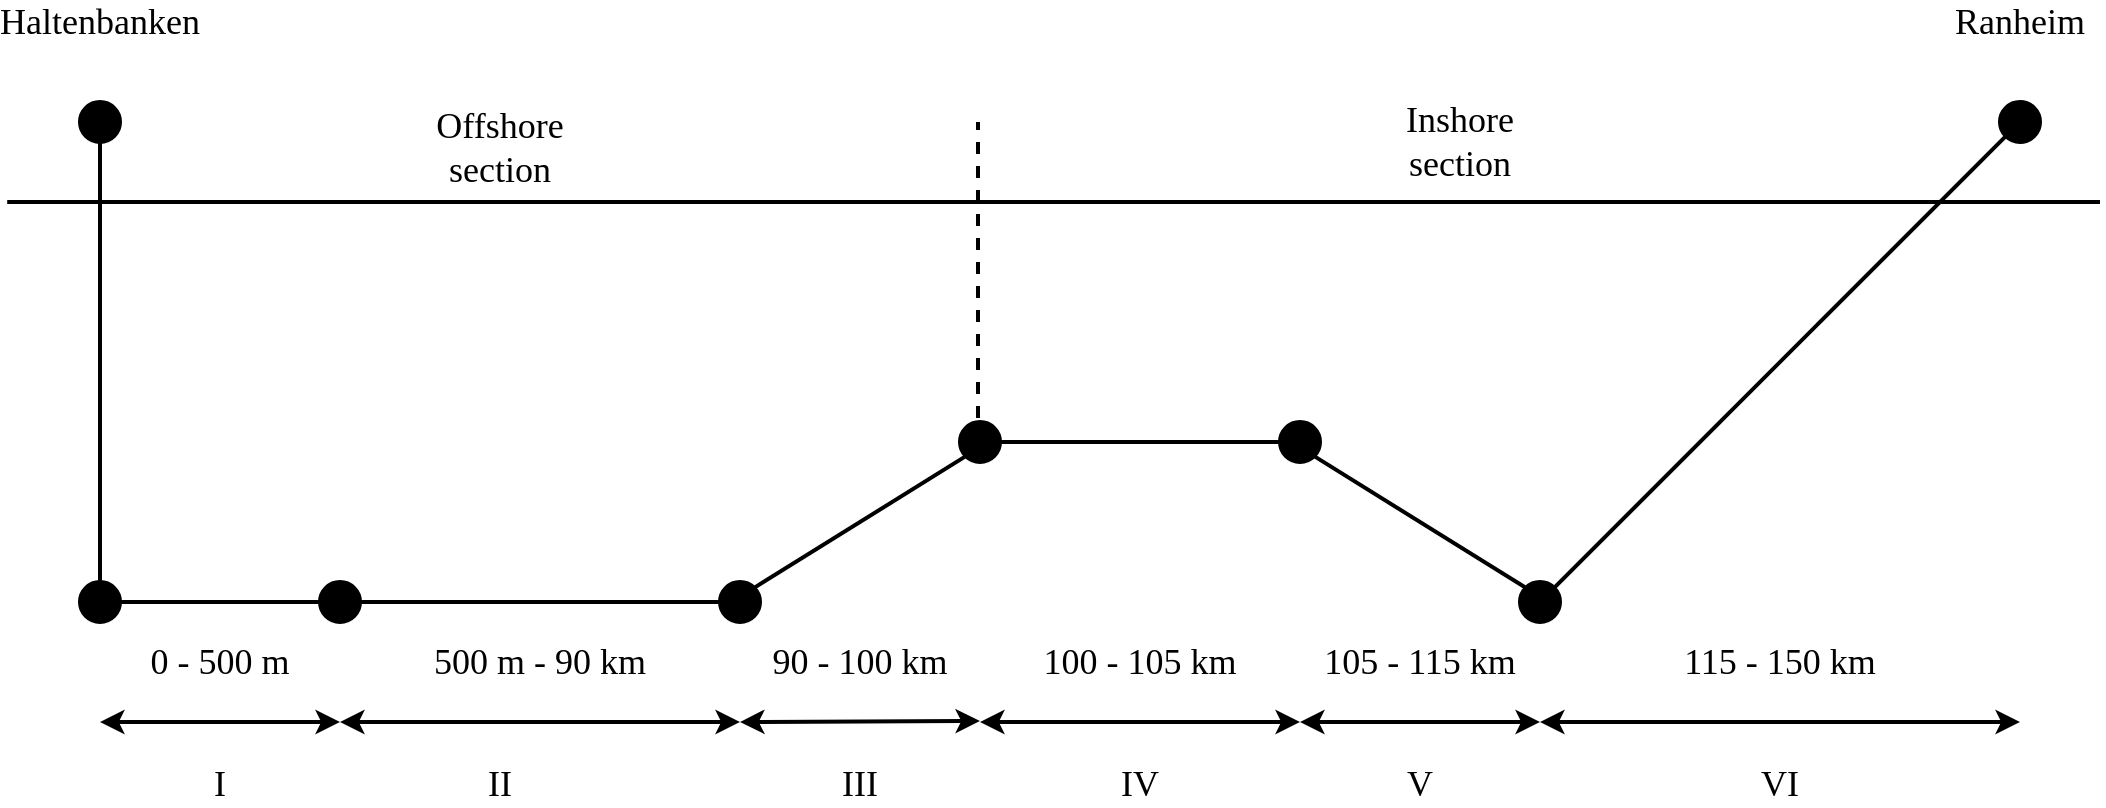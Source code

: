 <mxfile version="12.1.8" type="device" pages="1"><diagram id="BGK5sxewzfRgEltTMHBh" name="Page-1"><mxGraphModel dx="1024" dy="534" grid="1" gridSize="10" guides="1" tooltips="1" connect="1" arrows="1" fold="1" page="1" pageScale="1" pageWidth="827" pageHeight="1169" math="0" shadow="0"><root><mxCell id="0"/><mxCell id="1" parent="0"/><mxCell id="WTSud_FroArlEFdXeR5j-9" style="edgeStyle=orthogonalEdgeStyle;rounded=0;orthogonalLoop=1;jettySize=auto;html=1;entryX=0;entryY=0.5;entryDx=0;entryDy=0;endArrow=none;endFill=0;strokeWidth=2;" edge="1" parent="1" source="WTSud_FroArlEFdXeR5j-3" target="WTSud_FroArlEFdXeR5j-8"><mxGeometry relative="1" as="geometry"/></mxCell><mxCell id="WTSud_FroArlEFdXeR5j-3" value="" style="ellipse;whiteSpace=wrap;html=1;aspect=fixed;strokeWidth=2;fillColor=#000000;" vertex="1" parent="1"><mxGeometry x="110" y="390" width="20" height="20" as="geometry"/></mxCell><mxCell id="WTSud_FroArlEFdXeR5j-7" style="edgeStyle=orthogonalEdgeStyle;rounded=0;orthogonalLoop=1;jettySize=auto;html=1;exitX=0.5;exitY=1;exitDx=0;exitDy=0;entryX=0.5;entryY=0;entryDx=0;entryDy=0;endArrow=none;endFill=0;strokeWidth=2;" edge="1" parent="1" source="WTSud_FroArlEFdXeR5j-6" target="WTSud_FroArlEFdXeR5j-3"><mxGeometry relative="1" as="geometry"/></mxCell><mxCell id="WTSud_FroArlEFdXeR5j-6" value="" style="ellipse;whiteSpace=wrap;html=1;aspect=fixed;strokeWidth=2;fillColor=#000000;" vertex="1" parent="1"><mxGeometry x="110" y="150" width="20" height="20" as="geometry"/></mxCell><mxCell id="WTSud_FroArlEFdXeR5j-11" style="edgeStyle=orthogonalEdgeStyle;rounded=0;orthogonalLoop=1;jettySize=auto;html=1;exitX=1;exitY=0.5;exitDx=0;exitDy=0;entryX=0;entryY=0.5;entryDx=0;entryDy=0;endArrow=none;endFill=0;strokeWidth=2;" edge="1" parent="1" source="WTSud_FroArlEFdXeR5j-8" target="WTSud_FroArlEFdXeR5j-10"><mxGeometry relative="1" as="geometry"/></mxCell><mxCell id="WTSud_FroArlEFdXeR5j-8" value="" style="ellipse;whiteSpace=wrap;html=1;aspect=fixed;strokeWidth=2;fillColor=#000000;" vertex="1" parent="1"><mxGeometry x="230" y="390" width="20" height="20" as="geometry"/></mxCell><mxCell id="WTSud_FroArlEFdXeR5j-15" style="rounded=0;orthogonalLoop=1;jettySize=auto;html=1;exitX=1;exitY=0;exitDx=0;exitDy=0;entryX=0;entryY=1;entryDx=0;entryDy=0;endArrow=none;endFill=0;strokeWidth=2;" edge="1" parent="1" source="WTSud_FroArlEFdXeR5j-10" target="WTSud_FroArlEFdXeR5j-12"><mxGeometry relative="1" as="geometry"/></mxCell><mxCell id="WTSud_FroArlEFdXeR5j-10" value="" style="ellipse;whiteSpace=wrap;html=1;aspect=fixed;strokeWidth=2;fillColor=#000000;" vertex="1" parent="1"><mxGeometry x="430" y="390" width="20" height="20" as="geometry"/></mxCell><mxCell id="WTSud_FroArlEFdXeR5j-16" style="edgeStyle=none;rounded=0;orthogonalLoop=1;jettySize=auto;html=1;exitX=1;exitY=0.5;exitDx=0;exitDy=0;entryX=0;entryY=0.5;entryDx=0;entryDy=0;endArrow=none;endFill=0;strokeWidth=2;" edge="1" parent="1" source="WTSud_FroArlEFdXeR5j-12" target="WTSud_FroArlEFdXeR5j-13"><mxGeometry relative="1" as="geometry"/></mxCell><mxCell id="WTSud_FroArlEFdXeR5j-17" style="edgeStyle=none;rounded=0;orthogonalLoop=1;jettySize=auto;html=1;exitX=1;exitY=1;exitDx=0;exitDy=0;entryX=0;entryY=0;entryDx=0;entryDy=0;endArrow=none;endFill=0;strokeWidth=2;" edge="1" parent="1" source="WTSud_FroArlEFdXeR5j-13" target="WTSud_FroArlEFdXeR5j-14"><mxGeometry relative="1" as="geometry"/></mxCell><mxCell id="WTSud_FroArlEFdXeR5j-13" value="" style="ellipse;whiteSpace=wrap;html=1;aspect=fixed;strokeWidth=2;fillColor=#000000;" vertex="1" parent="1"><mxGeometry x="710" y="310" width="20" height="20" as="geometry"/></mxCell><mxCell id="WTSud_FroArlEFdXeR5j-19" style="edgeStyle=none;rounded=0;orthogonalLoop=1;jettySize=auto;html=1;exitX=1;exitY=0;exitDx=0;exitDy=0;entryX=0;entryY=1;entryDx=0;entryDy=0;endArrow=none;endFill=0;strokeWidth=2;" edge="1" parent="1" source="WTSud_FroArlEFdXeR5j-14" target="WTSud_FroArlEFdXeR5j-18"><mxGeometry relative="1" as="geometry"/></mxCell><mxCell id="WTSud_FroArlEFdXeR5j-14" value="" style="ellipse;whiteSpace=wrap;html=1;aspect=fixed;strokeWidth=2;fillColor=#000000;" vertex="1" parent="1"><mxGeometry x="830" y="390" width="20" height="20" as="geometry"/></mxCell><mxCell id="WTSud_FroArlEFdXeR5j-18" value="" style="ellipse;whiteSpace=wrap;html=1;aspect=fixed;strokeWidth=2;fillColor=#000000;" vertex="1" parent="1"><mxGeometry x="1070" y="150" width="20" height="20" as="geometry"/></mxCell><mxCell id="WTSud_FroArlEFdXeR5j-21" value="I" style="text;html=1;strokeColor=none;fillColor=none;align=center;verticalAlign=middle;whiteSpace=wrap;rounded=0;fontFamily=Computer Modern;fontSize=18;" vertex="1" parent="1"><mxGeometry x="140" y="481" width="80" height="20" as="geometry"/></mxCell><mxCell id="WTSud_FroArlEFdXeR5j-23" value="II" style="text;html=1;strokeColor=none;fillColor=none;align=center;verticalAlign=middle;whiteSpace=wrap;rounded=0;fontFamily=Computer Modern;fontSize=18;" vertex="1" parent="1"><mxGeometry x="280" y="481" width="80" height="20" as="geometry"/></mxCell><mxCell id="WTSud_FroArlEFdXeR5j-24" value="III" style="text;html=1;strokeColor=none;fillColor=none;align=center;verticalAlign=middle;whiteSpace=wrap;rounded=0;fontFamily=Computer Modern;fontSize=18;" vertex="1" parent="1"><mxGeometry x="460" y="481" width="80" height="20" as="geometry"/></mxCell><mxCell id="WTSud_FroArlEFdXeR5j-27" value="IV" style="text;html=1;strokeColor=none;fillColor=none;align=center;verticalAlign=middle;whiteSpace=wrap;rounded=0;fontFamily=Computer Modern;fontSize=18;" vertex="1" parent="1"><mxGeometry x="600" y="481" width="80" height="20" as="geometry"/></mxCell><mxCell id="WTSud_FroArlEFdXeR5j-28" value="V" style="text;html=1;strokeColor=none;fillColor=none;align=center;verticalAlign=middle;whiteSpace=wrap;rounded=0;fontFamily=Computer Modern;fontSize=18;" vertex="1" parent="1"><mxGeometry x="740" y="481" width="80" height="20" as="geometry"/></mxCell><mxCell id="WTSud_FroArlEFdXeR5j-29" value="VI" style="text;html=1;strokeColor=none;fillColor=none;align=center;verticalAlign=middle;whiteSpace=wrap;rounded=0;fontFamily=Computer Modern;fontSize=18;" vertex="1" parent="1"><mxGeometry x="920" y="481" width="80" height="20" as="geometry"/></mxCell><mxCell id="WTSud_FroArlEFdXeR5j-30" value="Haltenbanken" style="text;html=1;strokeColor=none;fillColor=none;align=center;verticalAlign=middle;whiteSpace=wrap;rounded=0;fontFamily=Computer Modern;fontSize=18;" vertex="1" parent="1"><mxGeometry x="80" y="100" width="80" height="20" as="geometry"/></mxCell><mxCell id="WTSud_FroArlEFdXeR5j-31" value="Ranheim" style="text;html=1;strokeColor=none;fillColor=none;align=center;verticalAlign=middle;whiteSpace=wrap;rounded=0;fontFamily=Computer Modern;fontSize=18;" vertex="1" parent="1"><mxGeometry x="1040" y="100" width="80" height="20" as="geometry"/></mxCell><mxCell id="WTSud_FroArlEFdXeR5j-32" value="" style="endArrow=none;dashed=1;html=1;strokeWidth=2;fontFamily=Times New Roman;fontSize=16;" edge="1" parent="1"><mxGeometry width="50" height="50" relative="1" as="geometry"><mxPoint x="559" y="320" as="sourcePoint"/><mxPoint x="559" y="160" as="targetPoint"/></mxGeometry></mxCell><mxCell id="WTSud_FroArlEFdXeR5j-39" value="" style="endArrow=classic;startArrow=classic;html=1;strokeWidth=2;fontFamily=Times New Roman;fontSize=16;" edge="1" parent="1"><mxGeometry width="50" height="50" relative="1" as="geometry"><mxPoint x="120" y="460" as="sourcePoint"/><mxPoint x="240" y="460" as="targetPoint"/></mxGeometry></mxCell><mxCell id="WTSud_FroArlEFdXeR5j-40" value="" style="endArrow=classic;startArrow=classic;html=1;strokeWidth=2;fontFamily=Times New Roman;fontSize=16;" edge="1" parent="1"><mxGeometry width="50" height="50" relative="1" as="geometry"><mxPoint x="240" y="460" as="sourcePoint"/><mxPoint x="440" y="460" as="targetPoint"/></mxGeometry></mxCell><mxCell id="WTSud_FroArlEFdXeR5j-41" value="" style="endArrow=classic;startArrow=classic;html=1;strokeWidth=2;fontFamily=Times New Roman;fontSize=16;" edge="1" parent="1"><mxGeometry width="50" height="50" relative="1" as="geometry"><mxPoint x="440" y="460" as="sourcePoint"/><mxPoint x="560" y="459.5" as="targetPoint"/></mxGeometry></mxCell><mxCell id="WTSud_FroArlEFdXeR5j-42" value="" style="endArrow=classic;startArrow=classic;html=1;strokeWidth=2;fontFamily=Times New Roman;fontSize=16;" edge="1" parent="1"><mxGeometry width="50" height="50" relative="1" as="geometry"><mxPoint x="560" y="460" as="sourcePoint"/><mxPoint x="720" y="460" as="targetPoint"/></mxGeometry></mxCell><mxCell id="WTSud_FroArlEFdXeR5j-43" value="" style="endArrow=classic;startArrow=classic;html=1;strokeWidth=2;fontFamily=Times New Roman;fontSize=16;" edge="1" parent="1"><mxGeometry width="50" height="50" relative="1" as="geometry"><mxPoint x="720" y="460" as="sourcePoint"/><mxPoint x="840" y="460" as="targetPoint"/></mxGeometry></mxCell><mxCell id="WTSud_FroArlEFdXeR5j-44" value="" style="endArrow=classic;startArrow=classic;html=1;strokeWidth=2;fontFamily=Times New Roman;fontSize=16;" edge="1" parent="1"><mxGeometry width="50" height="50" relative="1" as="geometry"><mxPoint x="840" y="460" as="sourcePoint"/><mxPoint x="1080" y="460" as="targetPoint"/></mxGeometry></mxCell><mxCell id="WTSud_FroArlEFdXeR5j-45" value="Offshore section" style="text;html=1;strokeColor=none;fillColor=none;align=center;verticalAlign=middle;whiteSpace=wrap;rounded=0;fontFamily=Computer Modern;fontSize=18;" vertex="1" parent="1"><mxGeometry x="280" y="163" width="80" height="20" as="geometry"/></mxCell><mxCell id="WTSud_FroArlEFdXeR5j-46" value="" style="endArrow=none;html=1;strokeWidth=2;fontFamily=Times New Roman;fontSize=16;" edge="1" parent="1"><mxGeometry width="50" height="50" relative="1" as="geometry"><mxPoint x="73.6" y="200" as="sourcePoint"/><mxPoint x="1120" y="200" as="targetPoint"/></mxGeometry></mxCell><mxCell id="WTSud_FroArlEFdXeR5j-47" value="0 - 500 m" style="text;html=1;strokeColor=none;fillColor=none;align=center;verticalAlign=middle;whiteSpace=wrap;rounded=0;fontFamily=Computer Modern;fontSize=18;" vertex="1" parent="1"><mxGeometry x="140" y="420" width="80" height="20" as="geometry"/></mxCell><mxCell id="WTSud_FroArlEFdXeR5j-48" value="500 m - 90 km" style="text;html=1;strokeColor=none;fillColor=none;align=center;verticalAlign=middle;whiteSpace=wrap;rounded=0;fontFamily=Computer Modern;fontSize=18;" vertex="1" parent="1"><mxGeometry x="280" y="420" width="120" height="20" as="geometry"/></mxCell><mxCell id="WTSud_FroArlEFdXeR5j-49" value="90 - 100 km" style="text;html=1;strokeColor=none;fillColor=none;align=center;verticalAlign=middle;whiteSpace=wrap;rounded=0;fontFamily=Computer Modern;fontSize=18;" vertex="1" parent="1"><mxGeometry x="440" y="420" width="120" height="20" as="geometry"/></mxCell><mxCell id="WTSud_FroArlEFdXeR5j-51" value="Inshore section" style="text;html=1;strokeColor=none;fillColor=none;align=center;verticalAlign=middle;whiteSpace=wrap;rounded=0;fontFamily=Computer Modern;fontSize=18;" vertex="1" parent="1"><mxGeometry x="760" y="160" width="80" height="20" as="geometry"/></mxCell><mxCell id="WTSud_FroArlEFdXeR5j-52" value="100 - 105 km" style="text;html=1;strokeColor=none;fillColor=none;align=center;verticalAlign=middle;whiteSpace=wrap;rounded=0;fontFamily=Computer Modern;fontSize=18;" vertex="1" parent="1"><mxGeometry x="580" y="420" width="120" height="20" as="geometry"/></mxCell><mxCell id="WTSud_FroArlEFdXeR5j-12" value="" style="ellipse;whiteSpace=wrap;html=1;aspect=fixed;strokeWidth=2;fillColor=#000000;" vertex="1" parent="1"><mxGeometry x="550" y="310" width="20" height="20" as="geometry"/></mxCell><mxCell id="WTSud_FroArlEFdXeR5j-56" value="105 - 115 km" style="text;html=1;strokeColor=none;fillColor=none;align=center;verticalAlign=middle;whiteSpace=wrap;rounded=0;fontFamily=Computer Modern;fontSize=18;" vertex="1" parent="1"><mxGeometry x="720" y="420" width="120" height="20" as="geometry"/></mxCell><mxCell id="WTSud_FroArlEFdXeR5j-59" value="115 - 150 km" style="text;html=1;strokeColor=none;fillColor=none;align=center;verticalAlign=middle;whiteSpace=wrap;rounded=0;fontFamily=Computer Modern;fontSize=18;" vertex="1" parent="1"><mxGeometry x="900" y="420" width="120" height="20" as="geometry"/></mxCell></root></mxGraphModel></diagram></mxfile>